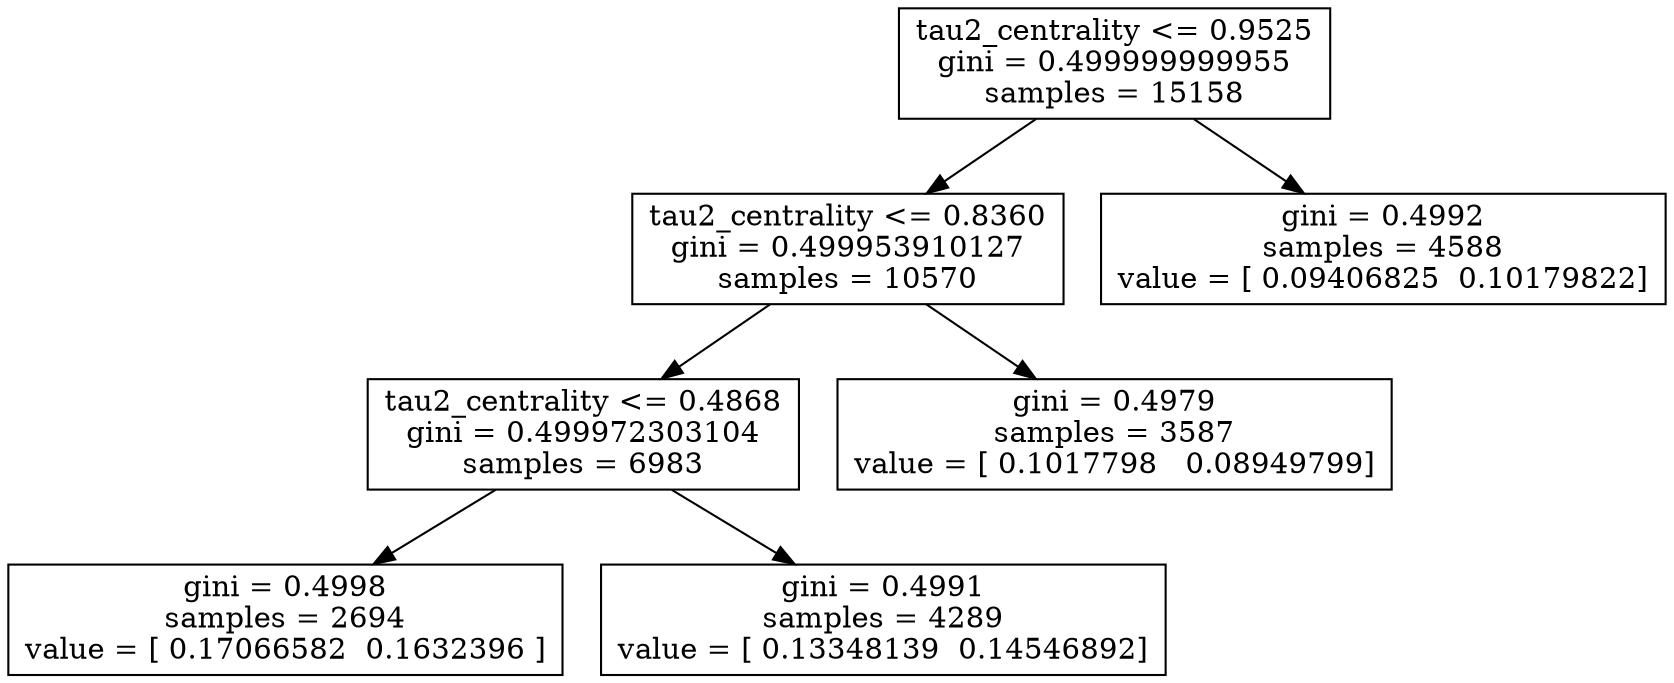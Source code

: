 digraph Tree {
0 [label="tau2_centrality <= 0.9525\ngini = 0.499999999955\nsamples = 15158", shape="box"] ;
1 [label="tau2_centrality <= 0.8360\ngini = 0.499953910127\nsamples = 10570", shape="box"] ;
0 -> 1 ;
2 [label="tau2_centrality <= 0.4868\ngini = 0.499972303104\nsamples = 6983", shape="box"] ;
1 -> 2 ;
3 [label="gini = 0.4998\nsamples = 2694\nvalue = [ 0.17066582  0.1632396 ]", shape="box"] ;
2 -> 3 ;
4 [label="gini = 0.4991\nsamples = 4289\nvalue = [ 0.13348139  0.14546892]", shape="box"] ;
2 -> 4 ;
5 [label="gini = 0.4979\nsamples = 3587\nvalue = [ 0.1017798   0.08949799]", shape="box"] ;
1 -> 5 ;
6 [label="gini = 0.4992\nsamples = 4588\nvalue = [ 0.09406825  0.10179822]", shape="box"] ;
0 -> 6 ;
}